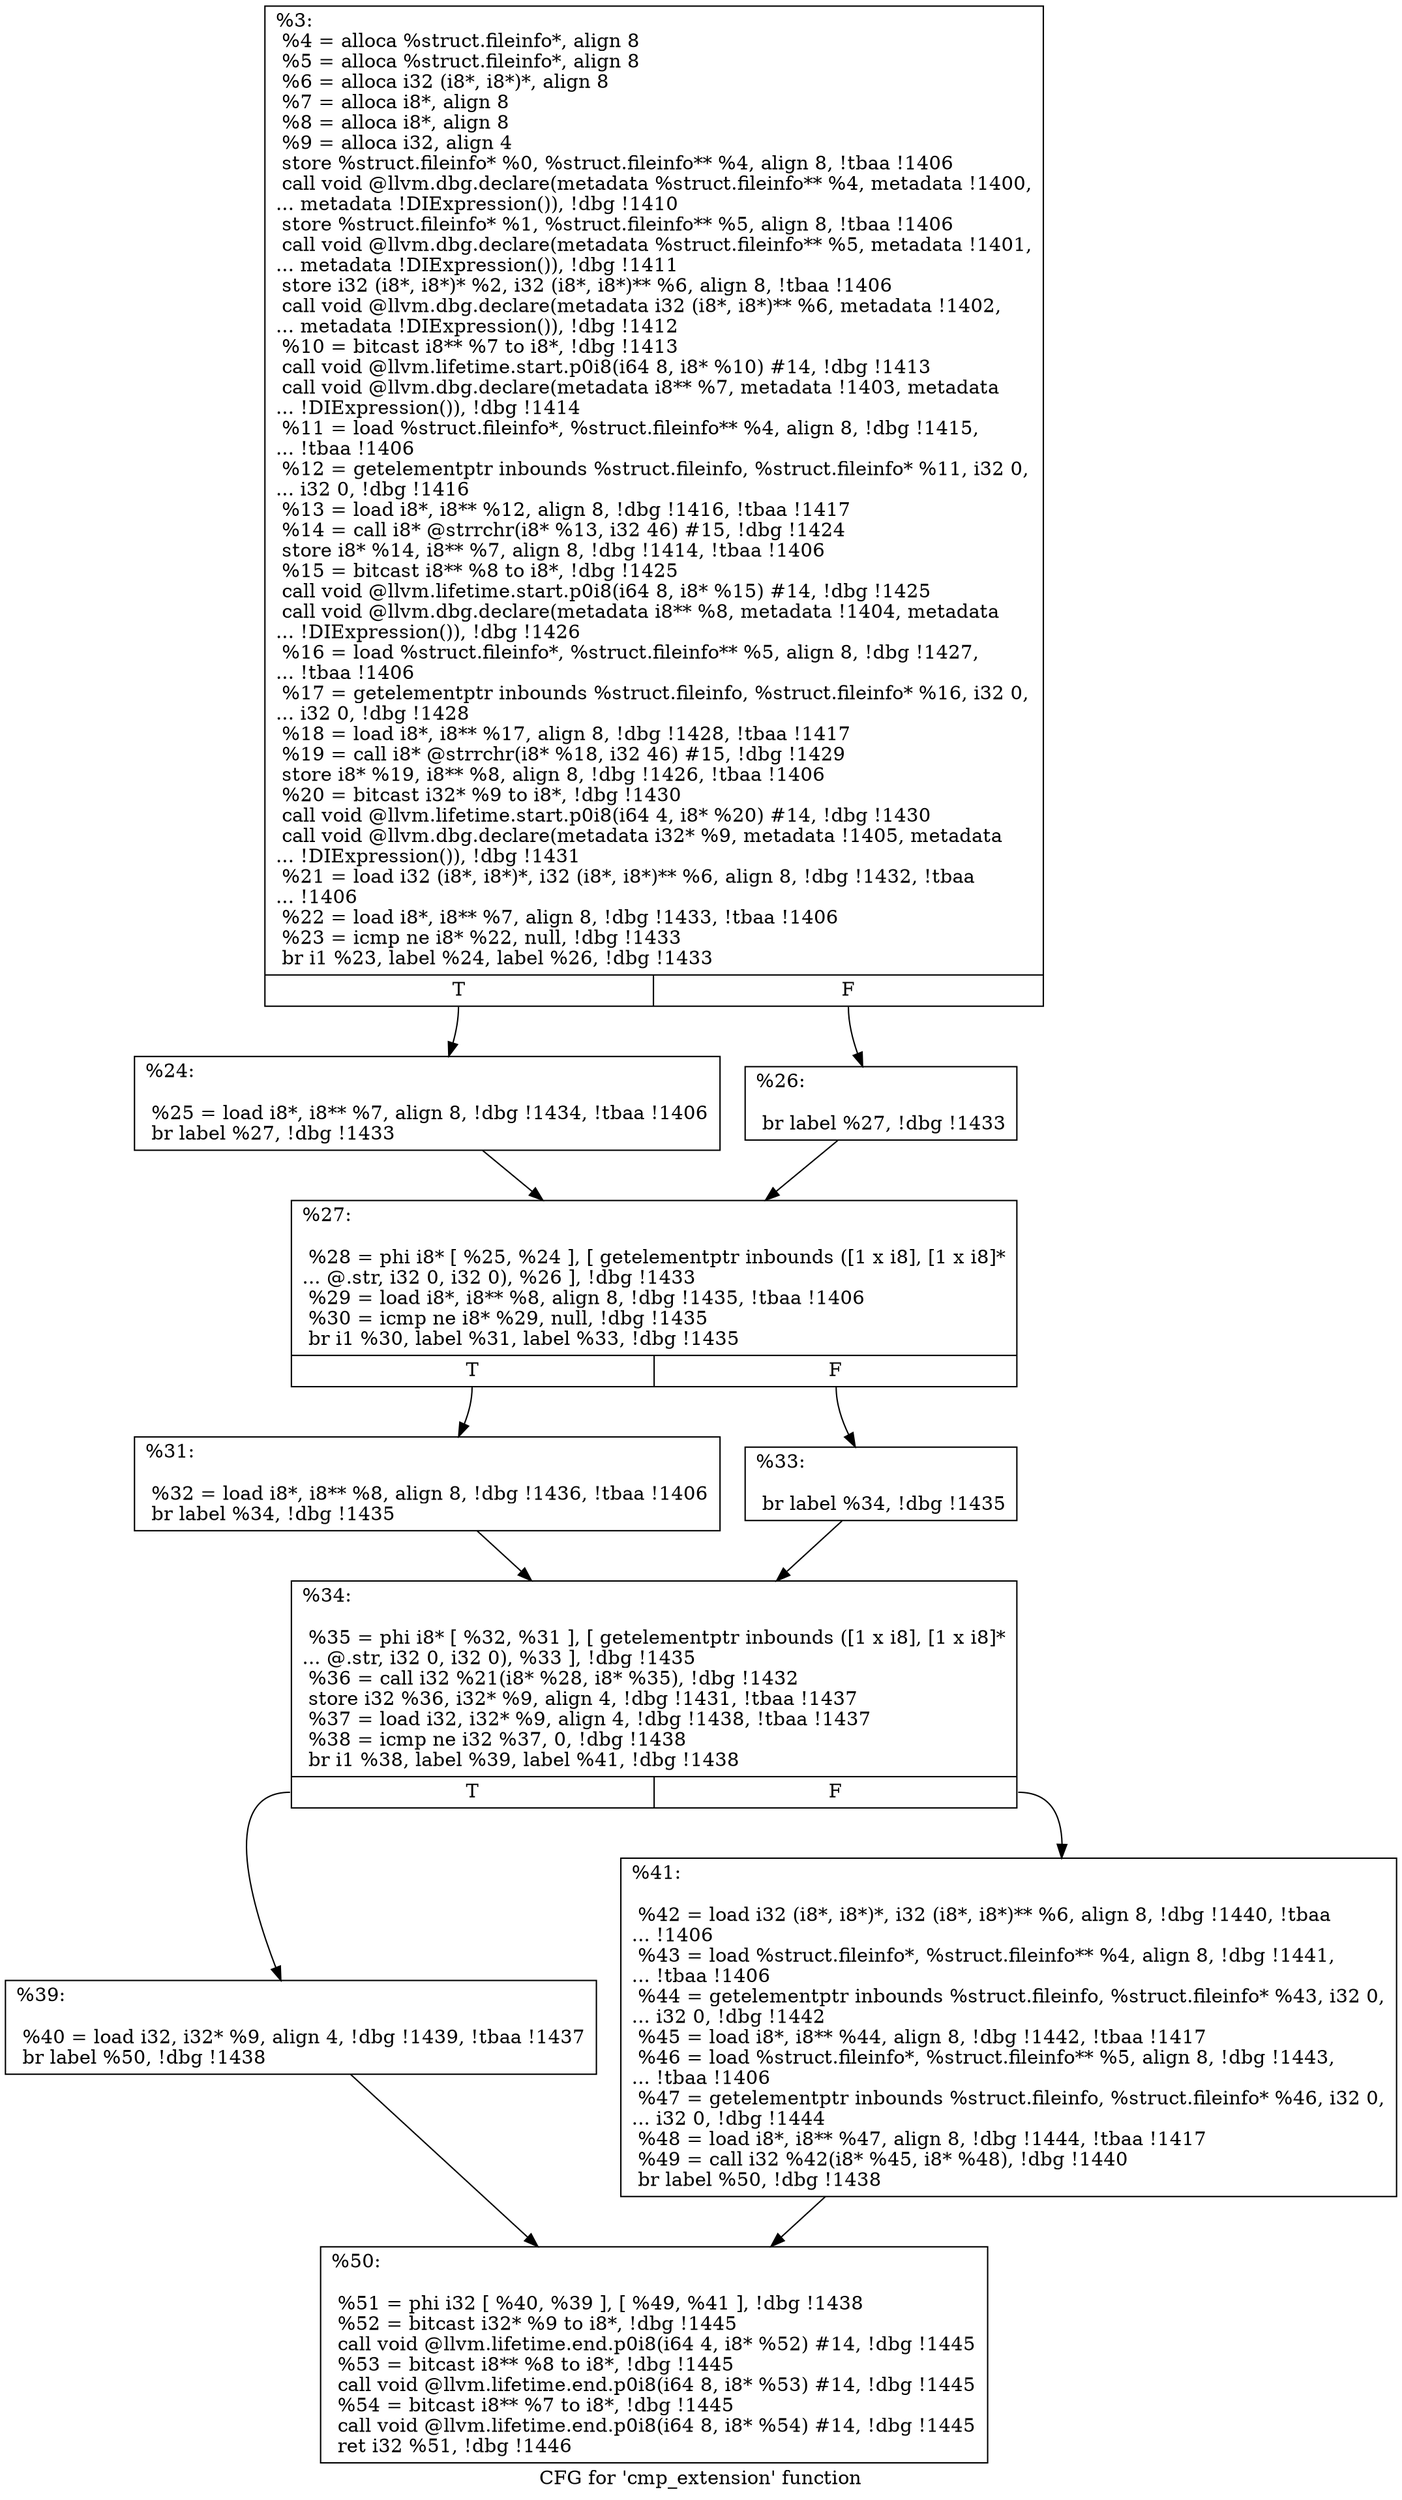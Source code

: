 digraph "CFG for 'cmp_extension' function" {
	label="CFG for 'cmp_extension' function";

	Node0x236def0 [shape=record,label="{%3:\l  %4 = alloca %struct.fileinfo*, align 8\l  %5 = alloca %struct.fileinfo*, align 8\l  %6 = alloca i32 (i8*, i8*)*, align 8\l  %7 = alloca i8*, align 8\l  %8 = alloca i8*, align 8\l  %9 = alloca i32, align 4\l  store %struct.fileinfo* %0, %struct.fileinfo** %4, align 8, !tbaa !1406\l  call void @llvm.dbg.declare(metadata %struct.fileinfo** %4, metadata !1400,\l... metadata !DIExpression()), !dbg !1410\l  store %struct.fileinfo* %1, %struct.fileinfo** %5, align 8, !tbaa !1406\l  call void @llvm.dbg.declare(metadata %struct.fileinfo** %5, metadata !1401,\l... metadata !DIExpression()), !dbg !1411\l  store i32 (i8*, i8*)* %2, i32 (i8*, i8*)** %6, align 8, !tbaa !1406\l  call void @llvm.dbg.declare(metadata i32 (i8*, i8*)** %6, metadata !1402,\l... metadata !DIExpression()), !dbg !1412\l  %10 = bitcast i8** %7 to i8*, !dbg !1413\l  call void @llvm.lifetime.start.p0i8(i64 8, i8* %10) #14, !dbg !1413\l  call void @llvm.dbg.declare(metadata i8** %7, metadata !1403, metadata\l... !DIExpression()), !dbg !1414\l  %11 = load %struct.fileinfo*, %struct.fileinfo** %4, align 8, !dbg !1415,\l... !tbaa !1406\l  %12 = getelementptr inbounds %struct.fileinfo, %struct.fileinfo* %11, i32 0,\l... i32 0, !dbg !1416\l  %13 = load i8*, i8** %12, align 8, !dbg !1416, !tbaa !1417\l  %14 = call i8* @strrchr(i8* %13, i32 46) #15, !dbg !1424\l  store i8* %14, i8** %7, align 8, !dbg !1414, !tbaa !1406\l  %15 = bitcast i8** %8 to i8*, !dbg !1425\l  call void @llvm.lifetime.start.p0i8(i64 8, i8* %15) #14, !dbg !1425\l  call void @llvm.dbg.declare(metadata i8** %8, metadata !1404, metadata\l... !DIExpression()), !dbg !1426\l  %16 = load %struct.fileinfo*, %struct.fileinfo** %5, align 8, !dbg !1427,\l... !tbaa !1406\l  %17 = getelementptr inbounds %struct.fileinfo, %struct.fileinfo* %16, i32 0,\l... i32 0, !dbg !1428\l  %18 = load i8*, i8** %17, align 8, !dbg !1428, !tbaa !1417\l  %19 = call i8* @strrchr(i8* %18, i32 46) #15, !dbg !1429\l  store i8* %19, i8** %8, align 8, !dbg !1426, !tbaa !1406\l  %20 = bitcast i32* %9 to i8*, !dbg !1430\l  call void @llvm.lifetime.start.p0i8(i64 4, i8* %20) #14, !dbg !1430\l  call void @llvm.dbg.declare(metadata i32* %9, metadata !1405, metadata\l... !DIExpression()), !dbg !1431\l  %21 = load i32 (i8*, i8*)*, i32 (i8*, i8*)** %6, align 8, !dbg !1432, !tbaa\l... !1406\l  %22 = load i8*, i8** %7, align 8, !dbg !1433, !tbaa !1406\l  %23 = icmp ne i8* %22, null, !dbg !1433\l  br i1 %23, label %24, label %26, !dbg !1433\l|{<s0>T|<s1>F}}"];
	Node0x236def0:s0 -> Node0x236e020;
	Node0x236def0:s1 -> Node0x236e070;
	Node0x236e020 [shape=record,label="{%24:\l\l  %25 = load i8*, i8** %7, align 8, !dbg !1434, !tbaa !1406\l  br label %27, !dbg !1433\l}"];
	Node0x236e020 -> Node0x236e0c0;
	Node0x236e070 [shape=record,label="{%26:\l\l  br label %27, !dbg !1433\l}"];
	Node0x236e070 -> Node0x236e0c0;
	Node0x236e0c0 [shape=record,label="{%27:\l\l  %28 = phi i8* [ %25, %24 ], [ getelementptr inbounds ([1 x i8], [1 x i8]*\l... @.str, i32 0, i32 0), %26 ], !dbg !1433\l  %29 = load i8*, i8** %8, align 8, !dbg !1435, !tbaa !1406\l  %30 = icmp ne i8* %29, null, !dbg !1435\l  br i1 %30, label %31, label %33, !dbg !1435\l|{<s0>T|<s1>F}}"];
	Node0x236e0c0:s0 -> Node0x236e110;
	Node0x236e0c0:s1 -> Node0x236e160;
	Node0x236e110 [shape=record,label="{%31:\l\l  %32 = load i8*, i8** %8, align 8, !dbg !1436, !tbaa !1406\l  br label %34, !dbg !1435\l}"];
	Node0x236e110 -> Node0x236e1b0;
	Node0x236e160 [shape=record,label="{%33:\l\l  br label %34, !dbg !1435\l}"];
	Node0x236e160 -> Node0x236e1b0;
	Node0x236e1b0 [shape=record,label="{%34:\l\l  %35 = phi i8* [ %32, %31 ], [ getelementptr inbounds ([1 x i8], [1 x i8]*\l... @.str, i32 0, i32 0), %33 ], !dbg !1435\l  %36 = call i32 %21(i8* %28, i8* %35), !dbg !1432\l  store i32 %36, i32* %9, align 4, !dbg !1431, !tbaa !1437\l  %37 = load i32, i32* %9, align 4, !dbg !1438, !tbaa !1437\l  %38 = icmp ne i32 %37, 0, !dbg !1438\l  br i1 %38, label %39, label %41, !dbg !1438\l|{<s0>T|<s1>F}}"];
	Node0x236e1b0:s0 -> Node0x236e200;
	Node0x236e1b0:s1 -> Node0x236e250;
	Node0x236e200 [shape=record,label="{%39:\l\l  %40 = load i32, i32* %9, align 4, !dbg !1439, !tbaa !1437\l  br label %50, !dbg !1438\l}"];
	Node0x236e200 -> Node0x236e2a0;
	Node0x236e250 [shape=record,label="{%41:\l\l  %42 = load i32 (i8*, i8*)*, i32 (i8*, i8*)** %6, align 8, !dbg !1440, !tbaa\l... !1406\l  %43 = load %struct.fileinfo*, %struct.fileinfo** %4, align 8, !dbg !1441,\l... !tbaa !1406\l  %44 = getelementptr inbounds %struct.fileinfo, %struct.fileinfo* %43, i32 0,\l... i32 0, !dbg !1442\l  %45 = load i8*, i8** %44, align 8, !dbg !1442, !tbaa !1417\l  %46 = load %struct.fileinfo*, %struct.fileinfo** %5, align 8, !dbg !1443,\l... !tbaa !1406\l  %47 = getelementptr inbounds %struct.fileinfo, %struct.fileinfo* %46, i32 0,\l... i32 0, !dbg !1444\l  %48 = load i8*, i8** %47, align 8, !dbg !1444, !tbaa !1417\l  %49 = call i32 %42(i8* %45, i8* %48), !dbg !1440\l  br label %50, !dbg !1438\l}"];
	Node0x236e250 -> Node0x236e2a0;
	Node0x236e2a0 [shape=record,label="{%50:\l\l  %51 = phi i32 [ %40, %39 ], [ %49, %41 ], !dbg !1438\l  %52 = bitcast i32* %9 to i8*, !dbg !1445\l  call void @llvm.lifetime.end.p0i8(i64 4, i8* %52) #14, !dbg !1445\l  %53 = bitcast i8** %8 to i8*, !dbg !1445\l  call void @llvm.lifetime.end.p0i8(i64 8, i8* %53) #14, !dbg !1445\l  %54 = bitcast i8** %7 to i8*, !dbg !1445\l  call void @llvm.lifetime.end.p0i8(i64 8, i8* %54) #14, !dbg !1445\l  ret i32 %51, !dbg !1446\l}"];
}

